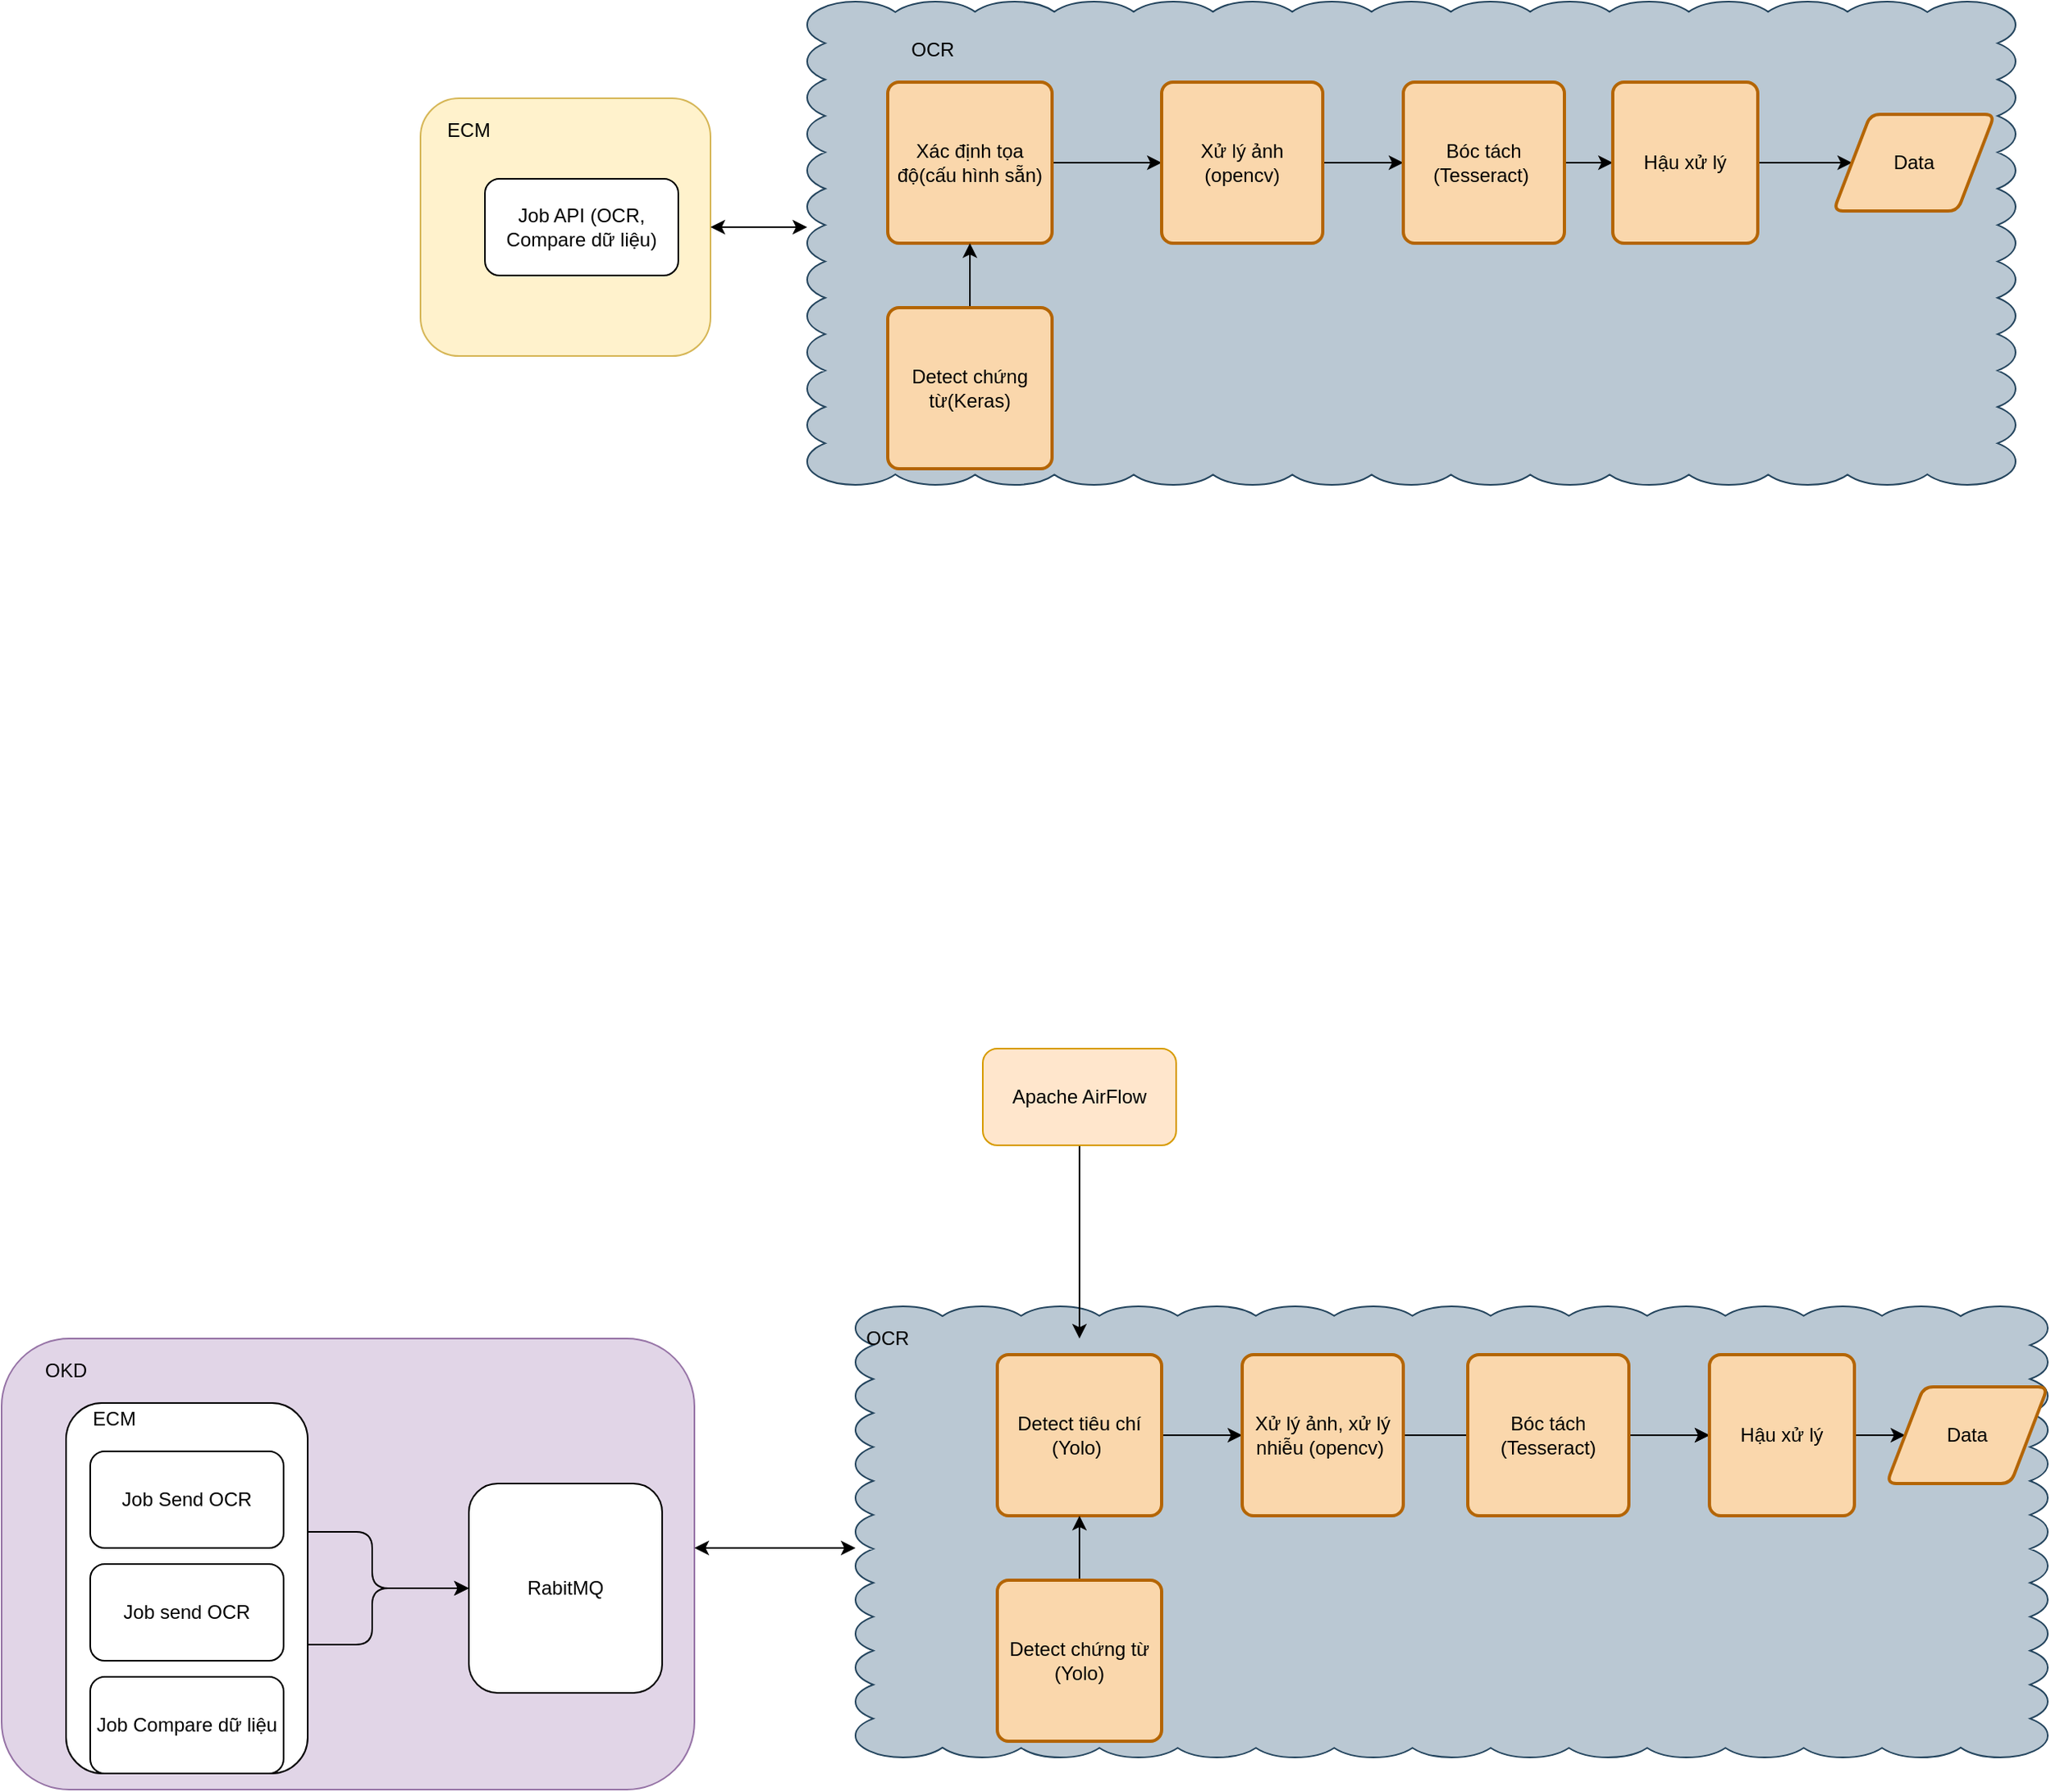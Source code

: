 <mxfile version="14.8.3" type="github">
  <diagram id="SNh0isrDpyEV201paJJA" name="Page-1">
    <mxGraphModel dx="2249" dy="1963" grid="1" gridSize="10" guides="1" tooltips="1" connect="1" arrows="1" fold="1" page="1" pageScale="1" pageWidth="827" pageHeight="1169" math="0" shadow="0">
      <root>
        <mxCell id="0" />
        <mxCell id="1" parent="0" />
        <mxCell id="33-F8erYBEQdZg53-ENI-7" value="" style="rounded=1;whiteSpace=wrap;html=1;" parent="1" vertex="1">
          <mxGeometry x="-280" y="520" width="170" height="180" as="geometry" />
        </mxCell>
        <mxCell id="33-F8erYBEQdZg53-ENI-5" value="" style="rounded=1;whiteSpace=wrap;html=1;fillColor=#fff2cc;strokeColor=#d6b656;" parent="1" vertex="1">
          <mxGeometry x="-50" y="-310" width="180" height="160" as="geometry" />
        </mxCell>
        <mxCell id="ZnnGFSXTL19ipxU4-vd9-39" value="" style="whiteSpace=wrap;html=1;shape=mxgraph.basic.cloud_rect;fillColor=#bac8d3;strokeColor=#23445d;" parent="1" vertex="1">
          <mxGeometry x="220" y="440" width="740" height="280" as="geometry" />
        </mxCell>
        <mxCell id="ZnnGFSXTL19ipxU4-vd9-53" value="" style="edgeStyle=orthogonalEdgeStyle;rounded=0;orthogonalLoop=1;jettySize=auto;html=1;" parent="1" source="ZnnGFSXTL19ipxU4-vd9-40" target="ZnnGFSXTL19ipxU4-vd9-41" edge="1">
          <mxGeometry relative="1" as="geometry" />
        </mxCell>
        <mxCell id="ZnnGFSXTL19ipxU4-vd9-51" style="edgeStyle=orthogonalEdgeStyle;rounded=0;orthogonalLoop=1;jettySize=auto;html=1;" parent="1" source="ZnnGFSXTL19ipxU4-vd9-41" target="ZnnGFSXTL19ipxU4-vd9-42" edge="1">
          <mxGeometry relative="1" as="geometry" />
        </mxCell>
        <mxCell id="33-F8erYBEQdZg53-ENI-13" value="" style="edgeStyle=orthogonalEdgeStyle;rounded=0;orthogonalLoop=1;jettySize=auto;html=1;" parent="1" source="ZnnGFSXTL19ipxU4-vd9-41" target="ZnnGFSXTL19ipxU4-vd9-42" edge="1">
          <mxGeometry relative="1" as="geometry" />
        </mxCell>
        <mxCell id="ZnnGFSXTL19ipxU4-vd9-41" value="&lt;span&gt;Xử lý ảnh, xử lý nhiễu (opencv)&amp;nbsp;&lt;/span&gt;" style="rounded=1;whiteSpace=wrap;html=1;absoluteArcSize=1;arcSize=14;strokeWidth=2;fillColor=#fad7ac;strokeColor=#b46504;" parent="1" vertex="1">
          <mxGeometry x="460" y="470" width="100" height="100" as="geometry" />
        </mxCell>
        <mxCell id="ZnnGFSXTL19ipxU4-vd9-54" value="" style="edgeStyle=orthogonalEdgeStyle;rounded=0;orthogonalLoop=1;jettySize=auto;html=1;" parent="1" source="ZnnGFSXTL19ipxU4-vd9-42" target="ZnnGFSXTL19ipxU4-vd9-43" edge="1">
          <mxGeometry relative="1" as="geometry" />
        </mxCell>
        <mxCell id="ZnnGFSXTL19ipxU4-vd9-42" value="&lt;span&gt;Hậu xử lý&lt;br&gt;&lt;/span&gt;" style="rounded=1;whiteSpace=wrap;html=1;absoluteArcSize=1;arcSize=14;strokeWidth=2;fillColor=#fad7ac;strokeColor=#b46504;" parent="1" vertex="1">
          <mxGeometry x="750" y="470" width="90" height="100" as="geometry" />
        </mxCell>
        <mxCell id="ZnnGFSXTL19ipxU4-vd9-43" value="Data" style="shape=parallelogram;html=1;strokeWidth=2;perimeter=parallelogramPerimeter;whiteSpace=wrap;rounded=1;arcSize=12;size=0.23;fillColor=#fad7ac;strokeColor=#b46504;" parent="1" vertex="1">
          <mxGeometry x="860" y="490" width="100" height="60" as="geometry" />
        </mxCell>
        <mxCell id="ZnnGFSXTL19ipxU4-vd9-45" value="" style="rounded=1;whiteSpace=wrap;html=1;fillColor=#e1d5e7;strokeColor=#9673a6;" parent="1" vertex="1">
          <mxGeometry x="-310" y="460" width="430" height="280" as="geometry" />
        </mxCell>
        <mxCell id="ZnnGFSXTL19ipxU4-vd9-48" value="OKD" style="text;html=1;strokeColor=none;fillColor=none;align=center;verticalAlign=middle;whiteSpace=wrap;rounded=0;" parent="1" vertex="1">
          <mxGeometry x="-290" y="470" width="40" height="20" as="geometry" />
        </mxCell>
        <mxCell id="ZnnGFSXTL19ipxU4-vd9-56" value="RabitMQ" style="rounded=1;whiteSpace=wrap;html=1;" parent="1" vertex="1">
          <mxGeometry x="-20" y="550" width="120" height="130" as="geometry" />
        </mxCell>
        <mxCell id="ZnnGFSXTL19ipxU4-vd9-66" value="" style="edgeStyle=orthogonalEdgeStyle;rounded=0;orthogonalLoop=1;jettySize=auto;html=1;" parent="1" source="ZnnGFSXTL19ipxU4-vd9-64" edge="1">
          <mxGeometry relative="1" as="geometry">
            <mxPoint x="359" y="460" as="targetPoint" />
          </mxGeometry>
        </mxCell>
        <mxCell id="ZnnGFSXTL19ipxU4-vd9-64" value="Apache AirFlow" style="rounded=1;whiteSpace=wrap;html=1;fillColor=#ffe6cc;strokeColor=#d79b00;" parent="1" vertex="1">
          <mxGeometry x="299" y="280" width="120" height="60" as="geometry" />
        </mxCell>
        <mxCell id="ZnnGFSXTL19ipxU4-vd9-67" value="" style="endArrow=classic;startArrow=classic;html=1;" parent="1" edge="1">
          <mxGeometry width="50" height="50" relative="1" as="geometry">
            <mxPoint x="120" y="590" as="sourcePoint" />
            <mxPoint x="220" y="590" as="targetPoint" />
          </mxGeometry>
        </mxCell>
        <mxCell id="ZnnGFSXTL19ipxU4-vd9-40" value="Detect tiêu chí (Yolo)&amp;nbsp;" style="rounded=1;whiteSpace=wrap;html=1;absoluteArcSize=1;arcSize=14;strokeWidth=2;fillColor=#fad7ac;strokeColor=#b46504;" parent="1" vertex="1">
          <mxGeometry x="308" y="470" width="102" height="100" as="geometry" />
        </mxCell>
        <mxCell id="ZnnGFSXTL19ipxU4-vd9-77" value="" style="endArrow=classic;startArrow=classic;html=1;entryX=0;entryY=0.5;entryDx=0;entryDy=0;" parent="1" target="ZnnGFSXTL19ipxU4-vd9-56" edge="1">
          <mxGeometry width="50" height="50" relative="1" as="geometry">
            <mxPoint x="-130" y="580" as="sourcePoint" />
            <mxPoint x="-70" y="560" as="targetPoint" />
            <Array as="points">
              <mxPoint x="-80" y="580" />
              <mxPoint x="-80" y="615" />
            </Array>
          </mxGeometry>
        </mxCell>
        <mxCell id="ZnnGFSXTL19ipxU4-vd9-79" value="" style="endArrow=classic;startArrow=classic;html=1;entryX=0;entryY=0.5;entryDx=0;entryDy=0;" parent="1" target="ZnnGFSXTL19ipxU4-vd9-56" edge="1">
          <mxGeometry width="50" height="50" relative="1" as="geometry">
            <mxPoint x="-130" y="650" as="sourcePoint" />
            <mxPoint x="-80" y="600" as="targetPoint" />
            <Array as="points">
              <mxPoint x="-80" y="650" />
              <mxPoint x="-80" y="615" />
            </Array>
          </mxGeometry>
        </mxCell>
        <mxCell id="ZnnGFSXTL19ipxU4-vd9-80" value="" style="whiteSpace=wrap;html=1;shape=mxgraph.basic.cloud_rect;fillColor=#bac8d3;strokeColor=#23445d;" parent="1" vertex="1">
          <mxGeometry x="190" y="-370" width="750" height="300" as="geometry" />
        </mxCell>
        <mxCell id="ZnnGFSXTL19ipxU4-vd9-88" value="" style="edgeStyle=orthogonalEdgeStyle;rounded=0;orthogonalLoop=1;jettySize=auto;html=1;" parent="1" source="ZnnGFSXTL19ipxU4-vd9-81" target="ZnnGFSXTL19ipxU4-vd9-82" edge="1">
          <mxGeometry relative="1" as="geometry" />
        </mxCell>
        <mxCell id="ZnnGFSXTL19ipxU4-vd9-81" value="Xác định tọa độ(cấu hình sẵn)" style="rounded=1;whiteSpace=wrap;html=1;absoluteArcSize=1;arcSize=14;strokeWidth=2;fillColor=#fad7ac;strokeColor=#b46504;" parent="1" vertex="1">
          <mxGeometry x="240" y="-320" width="102" height="100" as="geometry" />
        </mxCell>
        <mxCell id="ZnnGFSXTL19ipxU4-vd9-89" value="" style="edgeStyle=orthogonalEdgeStyle;rounded=0;orthogonalLoop=1;jettySize=auto;html=1;" parent="1" source="ZnnGFSXTL19ipxU4-vd9-82" target="ZnnGFSXTL19ipxU4-vd9-83" edge="1">
          <mxGeometry relative="1" as="geometry" />
        </mxCell>
        <mxCell id="33-F8erYBEQdZg53-ENI-2" value="" style="edgeStyle=orthogonalEdgeStyle;rounded=0;orthogonalLoop=1;jettySize=auto;html=1;" parent="1" source="ZnnGFSXTL19ipxU4-vd9-82" target="33-F8erYBEQdZg53-ENI-1" edge="1">
          <mxGeometry relative="1" as="geometry" />
        </mxCell>
        <mxCell id="ZnnGFSXTL19ipxU4-vd9-82" value="&lt;span&gt;Xử lý ảnh&lt;br&gt;(opencv)&lt;br&gt;&lt;/span&gt;" style="rounded=1;whiteSpace=wrap;html=1;absoluteArcSize=1;arcSize=14;strokeWidth=2;fillColor=#fad7ac;strokeColor=#b46504;" parent="1" vertex="1">
          <mxGeometry x="410" y="-320" width="100" height="100" as="geometry" />
        </mxCell>
        <mxCell id="ZnnGFSXTL19ipxU4-vd9-90" value="" style="edgeStyle=orthogonalEdgeStyle;rounded=0;orthogonalLoop=1;jettySize=auto;html=1;" parent="1" source="ZnnGFSXTL19ipxU4-vd9-83" target="ZnnGFSXTL19ipxU4-vd9-84" edge="1">
          <mxGeometry relative="1" as="geometry" />
        </mxCell>
        <mxCell id="ZnnGFSXTL19ipxU4-vd9-83" value="&lt;span&gt;Hậu xử lý&lt;/span&gt;" style="rounded=1;whiteSpace=wrap;html=1;absoluteArcSize=1;arcSize=14;strokeWidth=2;fillColor=#fad7ac;strokeColor=#b46504;" parent="1" vertex="1">
          <mxGeometry x="690" y="-320" width="90" height="100" as="geometry" />
        </mxCell>
        <mxCell id="ZnnGFSXTL19ipxU4-vd9-84" value="Data" style="shape=parallelogram;html=1;strokeWidth=2;perimeter=parallelogramPerimeter;whiteSpace=wrap;rounded=1;arcSize=12;size=0.23;fillColor=#fad7ac;strokeColor=#b46504;" parent="1" vertex="1">
          <mxGeometry x="827" y="-300" width="100" height="60" as="geometry" />
        </mxCell>
        <mxCell id="ZnnGFSXTL19ipxU4-vd9-85" value="OCR" style="text;html=1;strokeColor=none;fillColor=none;align=center;verticalAlign=middle;whiteSpace=wrap;rounded=0;" parent="1" vertex="1">
          <mxGeometry x="228" y="-350" width="80" height="20" as="geometry" />
        </mxCell>
        <mxCell id="ZnnGFSXTL19ipxU4-vd9-86" value="Job API (OCR, Compare dữ liệu)" style="rounded=1;whiteSpace=wrap;html=1;" parent="1" vertex="1">
          <mxGeometry x="-10" y="-260" width="120" height="60" as="geometry" />
        </mxCell>
        <mxCell id="ZnnGFSXTL19ipxU4-vd9-87" value="" style="endArrow=classic;startArrow=classic;html=1;exitX=1;exitY=0.5;exitDx=0;exitDy=0;exitPerimeter=0;" parent="1" source="33-F8erYBEQdZg53-ENI-5" edge="1">
          <mxGeometry width="50" height="50" relative="1" as="geometry">
            <mxPoint x="140" y="-230" as="sourcePoint" />
            <mxPoint x="190" y="-230" as="targetPoint" />
          </mxGeometry>
        </mxCell>
        <mxCell id="ZnnGFSXTL19ipxU4-vd9-91" value="OCR" style="text;html=1;strokeColor=none;fillColor=none;align=center;verticalAlign=middle;whiteSpace=wrap;rounded=0;" parent="1" vertex="1">
          <mxGeometry x="200" y="450" width="80" height="20" as="geometry" />
        </mxCell>
        <mxCell id="33-F8erYBEQdZg53-ENI-1" value="&lt;span&gt;Bóc tách&lt;br&gt;(Tesseract)&amp;nbsp;&lt;/span&gt;" style="rounded=1;whiteSpace=wrap;html=1;absoluteArcSize=1;arcSize=14;strokeWidth=2;fillColor=#fad7ac;strokeColor=#b46504;" parent="1" vertex="1">
          <mxGeometry x="560" y="-320" width="100" height="100" as="geometry" />
        </mxCell>
        <mxCell id="33-F8erYBEQdZg53-ENI-6" value="ECM" style="text;html=1;strokeColor=none;fillColor=none;align=center;verticalAlign=middle;whiteSpace=wrap;rounded=0;" parent="1" vertex="1">
          <mxGeometry x="-40" y="-300" width="40" height="20" as="geometry" />
        </mxCell>
        <mxCell id="33-F8erYBEQdZg53-ENI-8" value="" style="rounded=1;whiteSpace=wrap;html=1;" parent="1" vertex="1">
          <mxGeometry x="-270" y="500" width="150" height="230" as="geometry" />
        </mxCell>
        <mxCell id="ZnnGFSXTL19ipxU4-vd9-55" value="Job Send OCR" style="rounded=1;whiteSpace=wrap;html=1;" parent="1" vertex="1">
          <mxGeometry x="-255" y="530" width="120" height="60" as="geometry" />
        </mxCell>
        <mxCell id="ZnnGFSXTL19ipxU4-vd9-57" value="Job send OCR" style="rounded=1;whiteSpace=wrap;html=1;" parent="1" vertex="1">
          <mxGeometry x="-255" y="600" width="120" height="60" as="geometry" />
        </mxCell>
        <mxCell id="33-F8erYBEQdZg53-ENI-9" value="ECM" style="text;html=1;strokeColor=none;fillColor=none;align=center;verticalAlign=middle;whiteSpace=wrap;rounded=0;" parent="1" vertex="1">
          <mxGeometry x="-260" y="500" width="40" height="20" as="geometry" />
        </mxCell>
        <mxCell id="33-F8erYBEQdZg53-ENI-10" value="Job Compare dữ liệu" style="rounded=1;whiteSpace=wrap;html=1;" parent="1" vertex="1">
          <mxGeometry x="-255" y="670" width="120" height="60" as="geometry" />
        </mxCell>
        <mxCell id="33-F8erYBEQdZg53-ENI-12" value="" style="edgeStyle=orthogonalEdgeStyle;rounded=0;orthogonalLoop=1;jettySize=auto;html=1;" parent="1" source="33-F8erYBEQdZg53-ENI-11" target="ZnnGFSXTL19ipxU4-vd9-40" edge="1">
          <mxGeometry relative="1" as="geometry" />
        </mxCell>
        <mxCell id="33-F8erYBEQdZg53-ENI-11" value="Detect chứng từ (Yolo)" style="rounded=1;whiteSpace=wrap;html=1;absoluteArcSize=1;arcSize=14;strokeWidth=2;fillColor=#fad7ac;strokeColor=#b46504;" parent="1" vertex="1">
          <mxGeometry x="308" y="610" width="102" height="100" as="geometry" />
        </mxCell>
        <mxCell id="33-F8erYBEQdZg53-ENI-14" value="Bóc tách&lt;br&gt;(Tesseract)" style="rounded=1;whiteSpace=wrap;html=1;absoluteArcSize=1;arcSize=14;strokeWidth=2;fillColor=#fad7ac;strokeColor=#b46504;" parent="1" vertex="1">
          <mxGeometry x="600" y="470" width="100" height="100" as="geometry" />
        </mxCell>
        <mxCell id="ms20qEKQX27TYxyll3dp-3" value="" style="edgeStyle=orthogonalEdgeStyle;rounded=0;orthogonalLoop=1;jettySize=auto;html=1;" edge="1" parent="1" source="ms20qEKQX27TYxyll3dp-2" target="ZnnGFSXTL19ipxU4-vd9-81">
          <mxGeometry relative="1" as="geometry" />
        </mxCell>
        <mxCell id="ms20qEKQX27TYxyll3dp-2" value="Detect chứng từ(Keras)" style="rounded=1;whiteSpace=wrap;html=1;absoluteArcSize=1;arcSize=14;strokeWidth=2;fillColor=#fad7ac;strokeColor=#b46504;" vertex="1" parent="1">
          <mxGeometry x="240" y="-180" width="102" height="100" as="geometry" />
        </mxCell>
      </root>
    </mxGraphModel>
  </diagram>
</mxfile>
